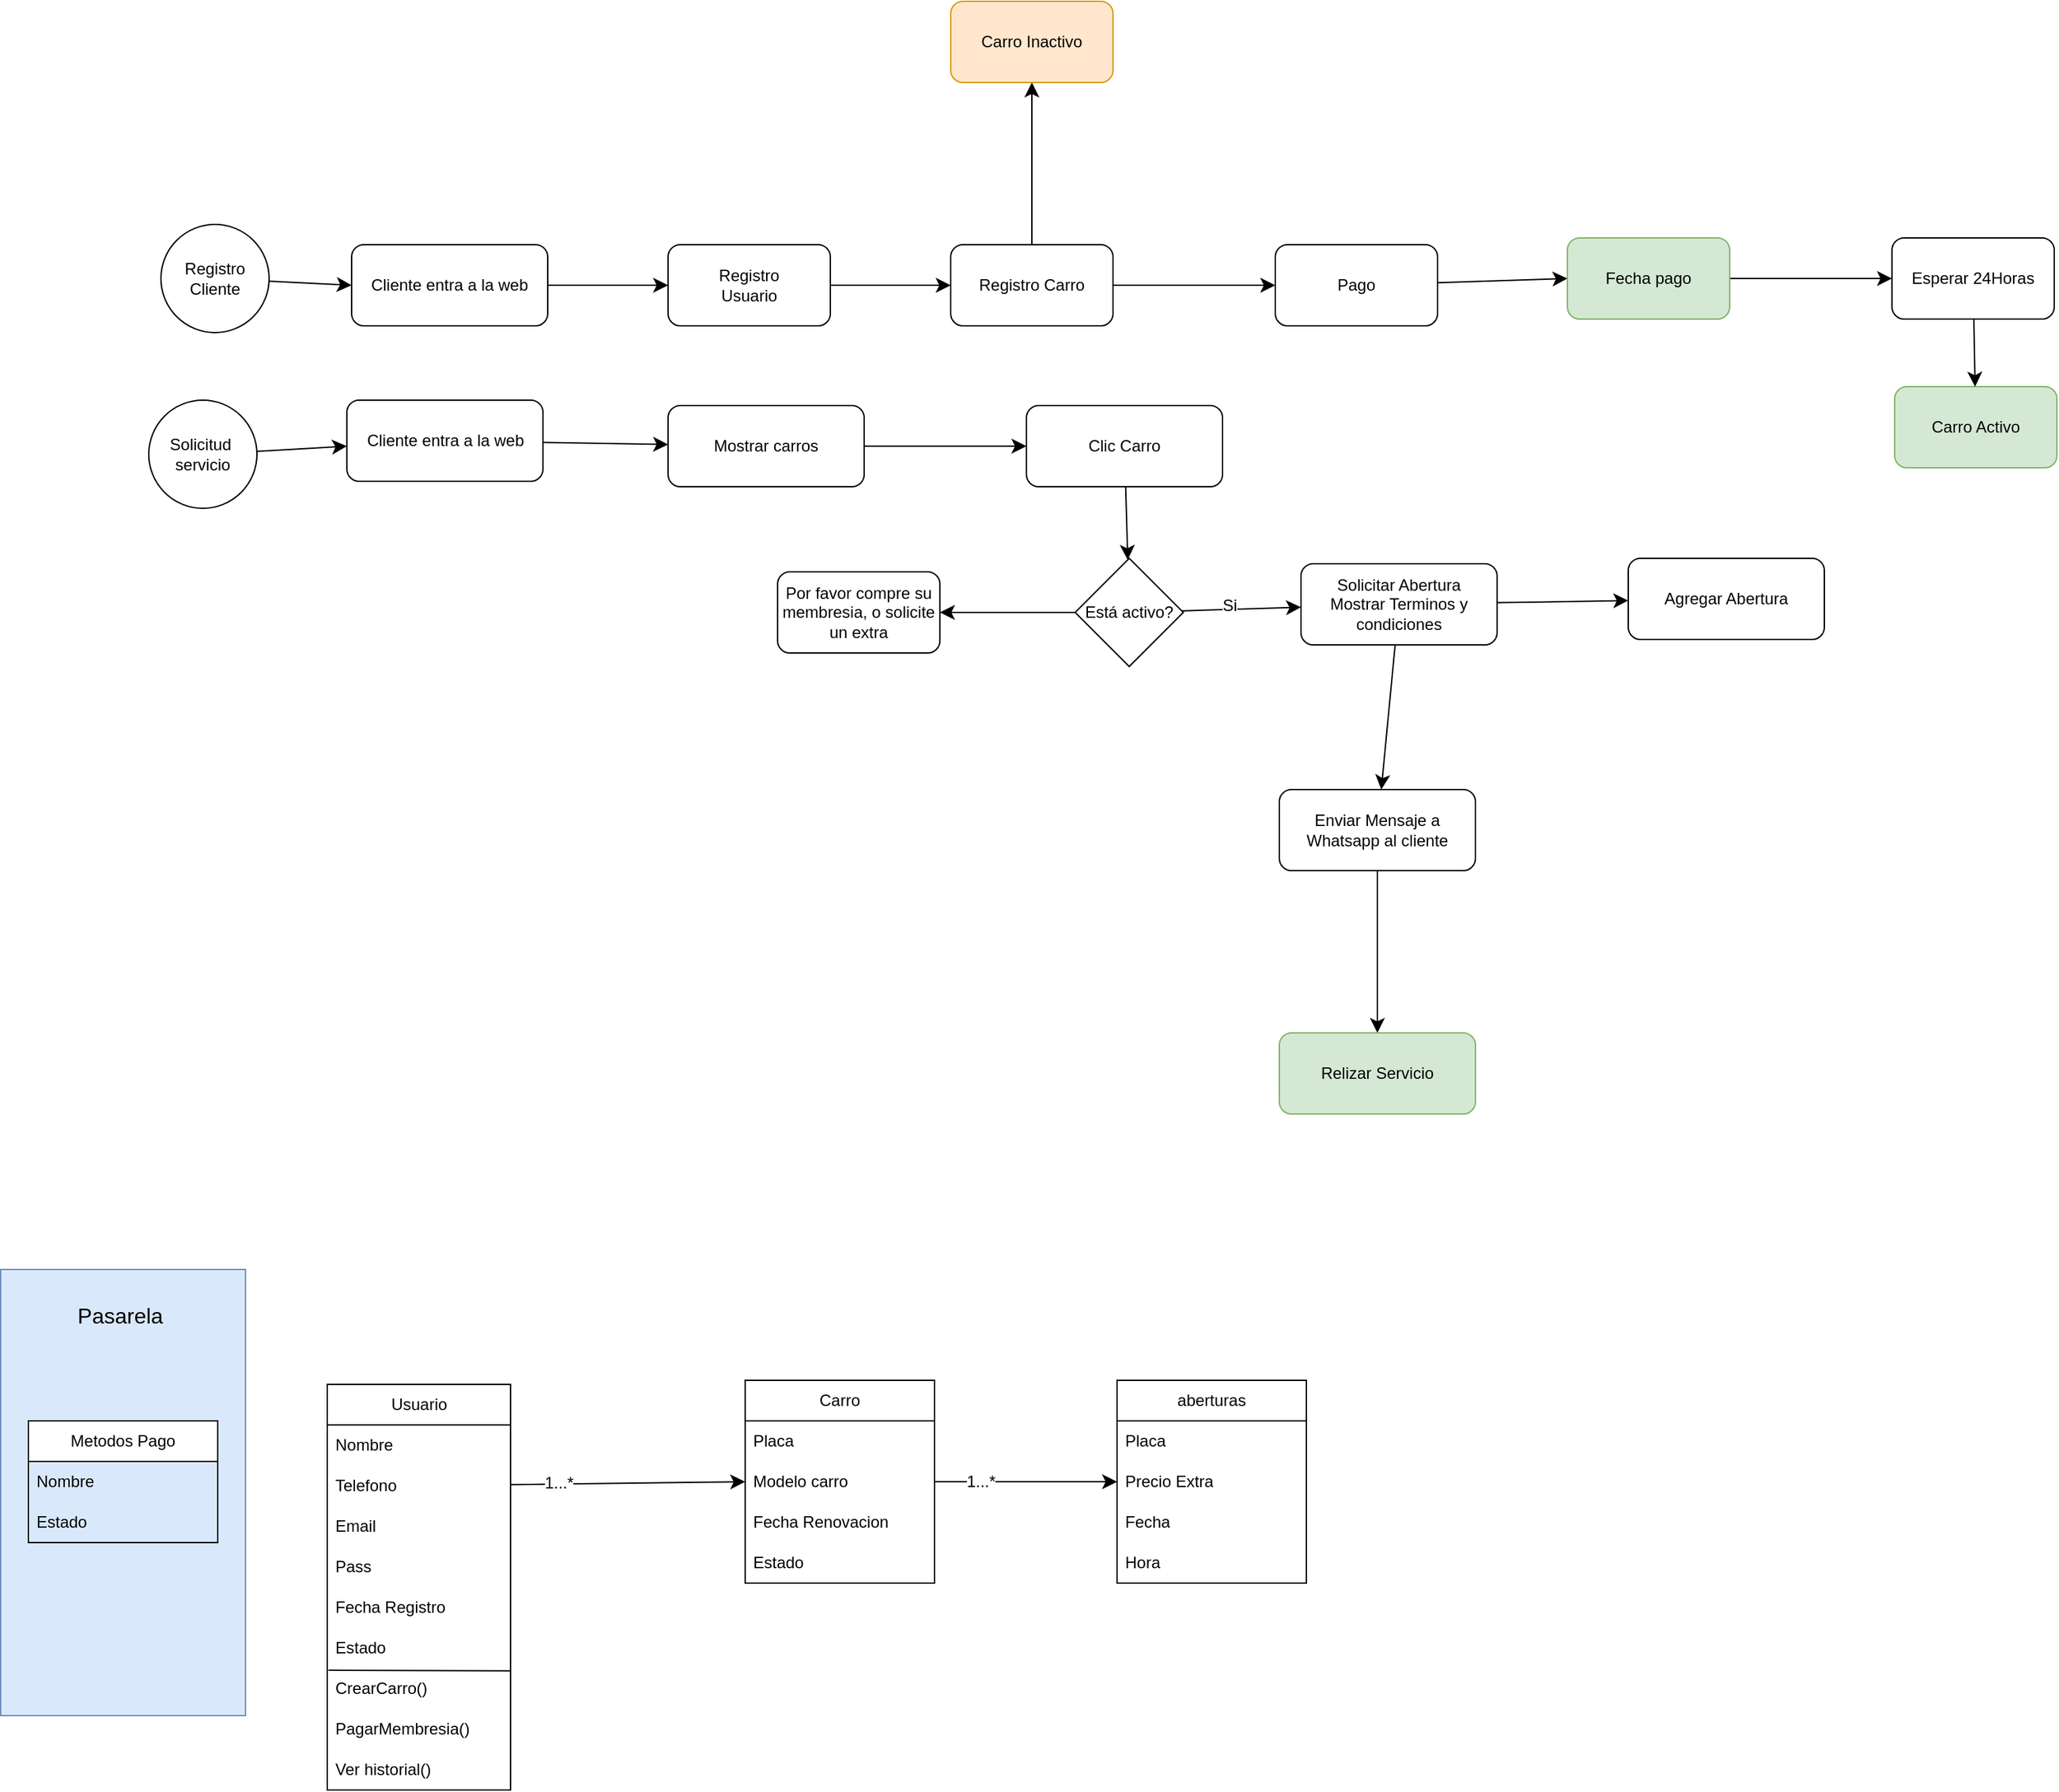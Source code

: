 <mxfile version="26.0.10">
  <diagram name="Página-1" id="q3rJRUxZ7uViSbQXYZJd">
    <mxGraphModel dx="1266" dy="1326" grid="0" gridSize="10" guides="1" tooltips="1" connect="1" arrows="1" fold="1" page="0" pageScale="1" pageWidth="827" pageHeight="1169" math="0" shadow="0">
      <root>
        <mxCell id="0" />
        <mxCell id="1" parent="0" />
        <mxCell id="aRFu0BlIMAANHYOAxxQj-3" value="" style="edgeStyle=none;curved=1;rounded=0;orthogonalLoop=1;jettySize=auto;html=1;fontSize=12;startSize=8;endSize=8;" parent="1" source="aRFu0BlIMAANHYOAxxQj-1" target="aRFu0BlIMAANHYOAxxQj-2" edge="1">
          <mxGeometry relative="1" as="geometry" />
        </mxCell>
        <mxCell id="aRFu0BlIMAANHYOAxxQj-1" value="Cliente entra a la web" style="rounded=1;whiteSpace=wrap;html=1;" parent="1" vertex="1">
          <mxGeometry x="-37" y="-603" width="145" height="60" as="geometry" />
        </mxCell>
        <mxCell id="aRFu0BlIMAANHYOAxxQj-29" value="" style="edgeStyle=none;curved=1;rounded=0;orthogonalLoop=1;jettySize=auto;html=1;fontSize=12;startSize=8;endSize=8;" parent="1" source="aRFu0BlIMAANHYOAxxQj-2" target="aRFu0BlIMAANHYOAxxQj-28" edge="1">
          <mxGeometry relative="1" as="geometry" />
        </mxCell>
        <mxCell id="aRFu0BlIMAANHYOAxxQj-2" value="Registro&lt;br&gt;Usuario" style="whiteSpace=wrap;html=1;rounded=1;" parent="1" vertex="1">
          <mxGeometry x="197" y="-603" width="120" height="60" as="geometry" />
        </mxCell>
        <mxCell id="aRFu0BlIMAANHYOAxxQj-4" value="Carro" style="swimlane;fontStyle=0;childLayout=stackLayout;horizontal=1;startSize=30;horizontalStack=0;resizeParent=1;resizeParentMax=0;resizeLast=0;collapsible=1;marginBottom=0;whiteSpace=wrap;html=1;" parent="1" vertex="1">
          <mxGeometry x="254" y="237" width="140" height="150" as="geometry" />
        </mxCell>
        <mxCell id="aRFu0BlIMAANHYOAxxQj-7" value="Placa" style="text;strokeColor=none;fillColor=none;align=left;verticalAlign=middle;spacingLeft=4;spacingRight=4;overflow=hidden;points=[[0,0.5],[1,0.5]];portConstraint=eastwest;rotatable=0;whiteSpace=wrap;html=1;" parent="aRFu0BlIMAANHYOAxxQj-4" vertex="1">
          <mxGeometry y="30" width="140" height="30" as="geometry" />
        </mxCell>
        <mxCell id="aRFu0BlIMAANHYOAxxQj-8" value="Modelo carro" style="text;strokeColor=none;fillColor=none;align=left;verticalAlign=middle;spacingLeft=4;spacingRight=4;overflow=hidden;points=[[0,0.5],[1,0.5]];portConstraint=eastwest;rotatable=0;whiteSpace=wrap;html=1;" parent="aRFu0BlIMAANHYOAxxQj-4" vertex="1">
          <mxGeometry y="60" width="140" height="30" as="geometry" />
        </mxCell>
        <mxCell id="aRFu0BlIMAANHYOAxxQj-10" value="Fecha Renovacion" style="text;strokeColor=none;fillColor=none;align=left;verticalAlign=middle;spacingLeft=4;spacingRight=4;overflow=hidden;points=[[0,0.5],[1,0.5]];portConstraint=eastwest;rotatable=0;whiteSpace=wrap;html=1;" parent="aRFu0BlIMAANHYOAxxQj-4" vertex="1">
          <mxGeometry y="90" width="140" height="30" as="geometry" />
        </mxCell>
        <mxCell id="aRFu0BlIMAANHYOAxxQj-9" value="Estado" style="text;strokeColor=none;fillColor=none;align=left;verticalAlign=middle;spacingLeft=4;spacingRight=4;overflow=hidden;points=[[0,0.5],[1,0.5]];portConstraint=eastwest;rotatable=0;whiteSpace=wrap;html=1;" parent="aRFu0BlIMAANHYOAxxQj-4" vertex="1">
          <mxGeometry y="120" width="140" height="30" as="geometry" />
        </mxCell>
        <mxCell id="aRFu0BlIMAANHYOAxxQj-12" value="Usuario" style="swimlane;fontStyle=0;childLayout=stackLayout;horizontal=1;startSize=30;horizontalStack=0;resizeParent=1;resizeParentMax=0;resizeLast=0;collapsible=1;marginBottom=0;whiteSpace=wrap;html=1;" parent="1" vertex="1">
          <mxGeometry x="-55" y="240" width="135.5" height="300" as="geometry" />
        </mxCell>
        <mxCell id="aRFu0BlIMAANHYOAxxQj-13" value="Nombre" style="text;strokeColor=none;fillColor=none;align=left;verticalAlign=middle;spacingLeft=4;spacingRight=4;overflow=hidden;points=[[0,0.5],[1,0.5]];portConstraint=eastwest;rotatable=0;whiteSpace=wrap;html=1;" parent="aRFu0BlIMAANHYOAxxQj-12" vertex="1">
          <mxGeometry y="30" width="135.5" height="30" as="geometry" />
        </mxCell>
        <mxCell id="aRFu0BlIMAANHYOAxxQj-14" value="Telefono" style="text;strokeColor=none;fillColor=none;align=left;verticalAlign=middle;spacingLeft=4;spacingRight=4;overflow=hidden;points=[[0,0.5],[1,0.5]];portConstraint=eastwest;rotatable=0;whiteSpace=wrap;html=1;" parent="aRFu0BlIMAANHYOAxxQj-12" vertex="1">
          <mxGeometry y="60" width="135.5" height="30" as="geometry" />
        </mxCell>
        <mxCell id="aRFu0BlIMAANHYOAxxQj-25" value="Email" style="text;strokeColor=none;fillColor=none;align=left;verticalAlign=middle;spacingLeft=4;spacingRight=4;overflow=hidden;points=[[0,0.5],[1,0.5]];portConstraint=eastwest;rotatable=0;whiteSpace=wrap;html=1;" parent="aRFu0BlIMAANHYOAxxQj-12" vertex="1">
          <mxGeometry y="90" width="135.5" height="30" as="geometry" />
        </mxCell>
        <mxCell id="aRFu0BlIMAANHYOAxxQj-26" value="Pass" style="text;strokeColor=none;fillColor=none;align=left;verticalAlign=middle;spacingLeft=4;spacingRight=4;overflow=hidden;points=[[0,0.5],[1,0.5]];portConstraint=eastwest;rotatable=0;whiteSpace=wrap;html=1;" parent="aRFu0BlIMAANHYOAxxQj-12" vertex="1">
          <mxGeometry y="120" width="135.5" height="30" as="geometry" />
        </mxCell>
        <mxCell id="aRFu0BlIMAANHYOAxxQj-17" value="Fecha Registro" style="text;strokeColor=none;fillColor=none;align=left;verticalAlign=middle;spacingLeft=4;spacingRight=4;overflow=hidden;points=[[0,0.5],[1,0.5]];portConstraint=eastwest;rotatable=0;whiteSpace=wrap;html=1;" parent="aRFu0BlIMAANHYOAxxQj-12" vertex="1">
          <mxGeometry y="150" width="135.5" height="30" as="geometry" />
        </mxCell>
        <mxCell id="aRFu0BlIMAANHYOAxxQj-18" value="Estado" style="text;strokeColor=none;fillColor=none;align=left;verticalAlign=middle;spacingLeft=4;spacingRight=4;overflow=hidden;points=[[0,0.5],[1,0.5]];portConstraint=eastwest;rotatable=0;whiteSpace=wrap;html=1;" parent="aRFu0BlIMAANHYOAxxQj-12" vertex="1">
          <mxGeometry y="180" width="135.5" height="30" as="geometry" />
        </mxCell>
        <mxCell id="zzbRnlvRllWsxnZJT8xC-4" value="CrearCarro()" style="text;strokeColor=none;fillColor=none;align=left;verticalAlign=middle;spacingLeft=4;spacingRight=4;overflow=hidden;points=[[0,0.5],[1,0.5]];portConstraint=eastwest;rotatable=0;whiteSpace=wrap;html=1;" vertex="1" parent="aRFu0BlIMAANHYOAxxQj-12">
          <mxGeometry y="210" width="135.5" height="30" as="geometry" />
        </mxCell>
        <mxCell id="zzbRnlvRllWsxnZJT8xC-5" value="" style="endArrow=none;html=1;rounded=0;fontSize=12;startSize=8;endSize=8;curved=1;exitX=0.006;exitY=1.047;exitDx=0;exitDy=0;exitPerimeter=0;entryX=0.998;entryY=0.064;entryDx=0;entryDy=0;entryPerimeter=0;" edge="1" parent="aRFu0BlIMAANHYOAxxQj-12" source="aRFu0BlIMAANHYOAxxQj-18" target="zzbRnlvRllWsxnZJT8xC-4">
          <mxGeometry width="50" height="50" relative="1" as="geometry">
            <mxPoint x="33" y="162" as="sourcePoint" />
            <mxPoint x="83" y="112" as="targetPoint" />
          </mxGeometry>
        </mxCell>
        <mxCell id="zzbRnlvRllWsxnZJT8xC-6" value="PagarMembresia()" style="text;strokeColor=none;fillColor=none;align=left;verticalAlign=middle;spacingLeft=4;spacingRight=4;overflow=hidden;points=[[0,0.5],[1,0.5]];portConstraint=eastwest;rotatable=0;whiteSpace=wrap;html=1;" vertex="1" parent="aRFu0BlIMAANHYOAxxQj-12">
          <mxGeometry y="240" width="135.5" height="30" as="geometry" />
        </mxCell>
        <mxCell id="zzbRnlvRllWsxnZJT8xC-7" value="Ver historial()" style="text;strokeColor=none;fillColor=none;align=left;verticalAlign=middle;spacingLeft=4;spacingRight=4;overflow=hidden;points=[[0,0.5],[1,0.5]];portConstraint=eastwest;rotatable=0;whiteSpace=wrap;html=1;" vertex="1" parent="aRFu0BlIMAANHYOAxxQj-12">
          <mxGeometry y="270" width="135.5" height="30" as="geometry" />
        </mxCell>
        <mxCell id="aRFu0BlIMAANHYOAxxQj-19" style="edgeStyle=none;curved=1;rounded=0;orthogonalLoop=1;jettySize=auto;html=1;entryX=0;entryY=0.5;entryDx=0;entryDy=0;fontSize=12;startSize=8;endSize=8;" parent="1" source="aRFu0BlIMAANHYOAxxQj-14" target="aRFu0BlIMAANHYOAxxQj-8" edge="1">
          <mxGeometry relative="1" as="geometry" />
        </mxCell>
        <mxCell id="aRFu0BlIMAANHYOAxxQj-27" value="1...*" style="edgeLabel;html=1;align=center;verticalAlign=middle;resizable=0;points=[];fontSize=12;" parent="aRFu0BlIMAANHYOAxxQj-19" vertex="1" connectable="0">
          <mxGeometry x="-0.588" y="1" relative="1" as="geometry">
            <mxPoint as="offset" />
          </mxGeometry>
        </mxCell>
        <mxCell id="aRFu0BlIMAANHYOAxxQj-31" value="" style="edgeStyle=none;curved=1;rounded=0;orthogonalLoop=1;jettySize=auto;html=1;fontSize=12;startSize=8;endSize=8;" parent="1" source="aRFu0BlIMAANHYOAxxQj-28" target="aRFu0BlIMAANHYOAxxQj-30" edge="1">
          <mxGeometry relative="1" as="geometry" />
        </mxCell>
        <mxCell id="aRFu0BlIMAANHYOAxxQj-33" value="" style="edgeStyle=none;curved=1;rounded=0;orthogonalLoop=1;jettySize=auto;html=1;fontSize=12;startSize=8;endSize=8;" parent="1" source="aRFu0BlIMAANHYOAxxQj-28" target="aRFu0BlIMAANHYOAxxQj-32" edge="1">
          <mxGeometry relative="1" as="geometry" />
        </mxCell>
        <mxCell id="aRFu0BlIMAANHYOAxxQj-28" value="Registro Carro" style="whiteSpace=wrap;html=1;rounded=1;" parent="1" vertex="1">
          <mxGeometry x="406" y="-603" width="120" height="60" as="geometry" />
        </mxCell>
        <mxCell id="aRFu0BlIMAANHYOAxxQj-53" style="edgeStyle=none;curved=1;rounded=0;orthogonalLoop=1;jettySize=auto;html=1;entryX=0;entryY=0.5;entryDx=0;entryDy=0;fontSize=12;startSize=8;endSize=8;" parent="1" source="aRFu0BlIMAANHYOAxxQj-30" target="aRFu0BlIMAANHYOAxxQj-43" edge="1">
          <mxGeometry relative="1" as="geometry" />
        </mxCell>
        <mxCell id="aRFu0BlIMAANHYOAxxQj-30" value="Pago" style="whiteSpace=wrap;html=1;rounded=1;" parent="1" vertex="1">
          <mxGeometry x="646" y="-603" width="120" height="60" as="geometry" />
        </mxCell>
        <mxCell id="aRFu0BlIMAANHYOAxxQj-32" value="Carro Inactivo" style="whiteSpace=wrap;html=1;rounded=1;fillColor=#ffe6cc;strokeColor=#d79b00;" parent="1" vertex="1">
          <mxGeometry x="406" y="-783" width="120" height="60" as="geometry" />
        </mxCell>
        <mxCell id="aRFu0BlIMAANHYOAxxQj-41" value="Carro Activo" style="whiteSpace=wrap;html=1;rounded=1;fillColor=#d5e8d4;strokeColor=#82b366;" parent="1" vertex="1">
          <mxGeometry x="1104" y="-498" width="120" height="60" as="geometry" />
        </mxCell>
        <mxCell id="aRFu0BlIMAANHYOAxxQj-55" value="" style="edgeStyle=none;curved=1;rounded=0;orthogonalLoop=1;jettySize=auto;html=1;fontSize=12;startSize=8;endSize=8;" parent="1" source="aRFu0BlIMAANHYOAxxQj-43" target="aRFu0BlIMAANHYOAxxQj-54" edge="1">
          <mxGeometry relative="1" as="geometry" />
        </mxCell>
        <mxCell id="aRFu0BlIMAANHYOAxxQj-43" value="Fecha pago" style="whiteSpace=wrap;html=1;rounded=1;fillColor=#d5e8d4;strokeColor=#82b366;" parent="1" vertex="1">
          <mxGeometry x="862" y="-608" width="120" height="60" as="geometry" />
        </mxCell>
        <mxCell id="aRFu0BlIMAANHYOAxxQj-47" style="edgeStyle=none;curved=1;rounded=0;orthogonalLoop=1;jettySize=auto;html=1;entryX=0;entryY=0.5;entryDx=0;entryDy=0;fontSize=12;startSize=8;endSize=8;" parent="1" source="aRFu0BlIMAANHYOAxxQj-46" target="aRFu0BlIMAANHYOAxxQj-1" edge="1">
          <mxGeometry relative="1" as="geometry" />
        </mxCell>
        <mxCell id="aRFu0BlIMAANHYOAxxQj-46" value="Registro&lt;div&gt;Cliente&lt;/div&gt;" style="ellipse;whiteSpace=wrap;html=1;aspect=fixed;" parent="1" vertex="1">
          <mxGeometry x="-178" y="-618" width="80" height="80" as="geometry" />
        </mxCell>
        <mxCell id="aRFu0BlIMAANHYOAxxQj-50" style="edgeStyle=none;curved=1;rounded=0;orthogonalLoop=1;jettySize=auto;html=1;fontSize=12;startSize=8;endSize=8;" parent="1" source="aRFu0BlIMAANHYOAxxQj-48" target="aRFu0BlIMAANHYOAxxQj-49" edge="1">
          <mxGeometry relative="1" as="geometry" />
        </mxCell>
        <mxCell id="aRFu0BlIMAANHYOAxxQj-48" value="Solicitud&amp;nbsp;&lt;div&gt;servicio&lt;/div&gt;" style="ellipse;whiteSpace=wrap;html=1;aspect=fixed;" parent="1" vertex="1">
          <mxGeometry x="-187" y="-488" width="80" height="80" as="geometry" />
        </mxCell>
        <mxCell id="aRFu0BlIMAANHYOAxxQj-52" value="" style="edgeStyle=none;curved=1;rounded=0;orthogonalLoop=1;jettySize=auto;html=1;fontSize=12;startSize=8;endSize=8;" parent="1" source="aRFu0BlIMAANHYOAxxQj-49" target="aRFu0BlIMAANHYOAxxQj-51" edge="1">
          <mxGeometry relative="1" as="geometry" />
        </mxCell>
        <mxCell id="aRFu0BlIMAANHYOAxxQj-49" value="Cliente entra a la web" style="rounded=1;whiteSpace=wrap;html=1;" parent="1" vertex="1">
          <mxGeometry x="-40.5" y="-488" width="145" height="60" as="geometry" />
        </mxCell>
        <mxCell id="aRFu0BlIMAANHYOAxxQj-58" value="" style="edgeStyle=none;curved=1;rounded=0;orthogonalLoop=1;jettySize=auto;html=1;fontSize=12;startSize=8;endSize=8;" parent="1" source="aRFu0BlIMAANHYOAxxQj-51" target="aRFu0BlIMAANHYOAxxQj-57" edge="1">
          <mxGeometry relative="1" as="geometry" />
        </mxCell>
        <mxCell id="aRFu0BlIMAANHYOAxxQj-51" value="Mostrar carros" style="rounded=1;whiteSpace=wrap;html=1;" parent="1" vertex="1">
          <mxGeometry x="197" y="-484" width="145" height="60" as="geometry" />
        </mxCell>
        <mxCell id="aRFu0BlIMAANHYOAxxQj-56" value="" style="edgeStyle=none;curved=1;rounded=0;orthogonalLoop=1;jettySize=auto;html=1;fontSize=12;startSize=8;endSize=8;" parent="1" source="aRFu0BlIMAANHYOAxxQj-54" target="aRFu0BlIMAANHYOAxxQj-41" edge="1">
          <mxGeometry relative="1" as="geometry" />
        </mxCell>
        <mxCell id="aRFu0BlIMAANHYOAxxQj-54" value="Esperar 24Horas" style="whiteSpace=wrap;html=1;rounded=1;" parent="1" vertex="1">
          <mxGeometry x="1102" y="-608" width="120" height="60" as="geometry" />
        </mxCell>
        <mxCell id="aRFu0BlIMAANHYOAxxQj-76" value="" style="edgeStyle=none;curved=1;rounded=0;orthogonalLoop=1;jettySize=auto;html=1;fontSize=12;startSize=8;endSize=8;" parent="1" source="aRFu0BlIMAANHYOAxxQj-57" target="aRFu0BlIMAANHYOAxxQj-75" edge="1">
          <mxGeometry relative="1" as="geometry" />
        </mxCell>
        <mxCell id="aRFu0BlIMAANHYOAxxQj-57" value="Clic Carro" style="rounded=1;whiteSpace=wrap;html=1;" parent="1" vertex="1">
          <mxGeometry x="462" y="-484" width="145" height="60" as="geometry" />
        </mxCell>
        <mxCell id="aRFu0BlIMAANHYOAxxQj-62" value="" style="edgeStyle=none;curved=1;rounded=0;orthogonalLoop=1;jettySize=auto;html=1;fontSize=12;startSize=8;endSize=8;" parent="1" source="aRFu0BlIMAANHYOAxxQj-59" target="aRFu0BlIMAANHYOAxxQj-61" edge="1">
          <mxGeometry relative="1" as="geometry" />
        </mxCell>
        <mxCell id="aRFu0BlIMAANHYOAxxQj-64" value="" style="edgeStyle=none;curved=1;rounded=0;orthogonalLoop=1;jettySize=auto;html=1;fontSize=12;startSize=8;endSize=8;" parent="1" source="aRFu0BlIMAANHYOAxxQj-59" target="aRFu0BlIMAANHYOAxxQj-63" edge="1">
          <mxGeometry relative="1" as="geometry" />
        </mxCell>
        <mxCell id="aRFu0BlIMAANHYOAxxQj-59" value="Solicitar Abertura&lt;br&gt;Mostrar Terminos y condiciones" style="rounded=1;whiteSpace=wrap;html=1;" parent="1" vertex="1">
          <mxGeometry x="665" y="-367" width="145" height="60" as="geometry" />
        </mxCell>
        <mxCell id="aRFu0BlIMAANHYOAxxQj-74" value="" style="edgeStyle=none;curved=1;rounded=0;orthogonalLoop=1;jettySize=auto;html=1;fontSize=12;startSize=8;endSize=8;" parent="1" source="aRFu0BlIMAANHYOAxxQj-61" target="aRFu0BlIMAANHYOAxxQj-73" edge="1">
          <mxGeometry relative="1" as="geometry" />
        </mxCell>
        <mxCell id="aRFu0BlIMAANHYOAxxQj-61" value="Enviar Mensaje a Whatsapp al cliente" style="rounded=1;whiteSpace=wrap;html=1;" parent="1" vertex="1">
          <mxGeometry x="649" y="-200" width="145" height="60" as="geometry" />
        </mxCell>
        <mxCell id="aRFu0BlIMAANHYOAxxQj-63" value="Agregar Abertura" style="rounded=1;whiteSpace=wrap;html=1;" parent="1" vertex="1">
          <mxGeometry x="907" y="-371" width="145" height="60" as="geometry" />
        </mxCell>
        <mxCell id="aRFu0BlIMAANHYOAxxQj-65" value="aberturas" style="swimlane;fontStyle=0;childLayout=stackLayout;horizontal=1;startSize=30;horizontalStack=0;resizeParent=1;resizeParentMax=0;resizeLast=0;collapsible=1;marginBottom=0;whiteSpace=wrap;html=1;" parent="1" vertex="1">
          <mxGeometry x="529" y="237" width="140" height="150" as="geometry" />
        </mxCell>
        <mxCell id="aRFu0BlIMAANHYOAxxQj-66" value="Placa" style="text;strokeColor=none;fillColor=none;align=left;verticalAlign=middle;spacingLeft=4;spacingRight=4;overflow=hidden;points=[[0,0.5],[1,0.5]];portConstraint=eastwest;rotatable=0;whiteSpace=wrap;html=1;" parent="aRFu0BlIMAANHYOAxxQj-65" vertex="1">
          <mxGeometry y="30" width="140" height="30" as="geometry" />
        </mxCell>
        <mxCell id="aRFu0BlIMAANHYOAxxQj-67" value="Precio Extra" style="text;strokeColor=none;fillColor=none;align=left;verticalAlign=middle;spacingLeft=4;spacingRight=4;overflow=hidden;points=[[0,0.5],[1,0.5]];portConstraint=eastwest;rotatable=0;whiteSpace=wrap;html=1;" parent="aRFu0BlIMAANHYOAxxQj-65" vertex="1">
          <mxGeometry y="60" width="140" height="30" as="geometry" />
        </mxCell>
        <mxCell id="aRFu0BlIMAANHYOAxxQj-68" value="Fecha" style="text;strokeColor=none;fillColor=none;align=left;verticalAlign=middle;spacingLeft=4;spacingRight=4;overflow=hidden;points=[[0,0.5],[1,0.5]];portConstraint=eastwest;rotatable=0;whiteSpace=wrap;html=1;" parent="aRFu0BlIMAANHYOAxxQj-65" vertex="1">
          <mxGeometry y="90" width="140" height="30" as="geometry" />
        </mxCell>
        <mxCell id="aRFu0BlIMAANHYOAxxQj-69" value="Hora" style="text;strokeColor=none;fillColor=none;align=left;verticalAlign=middle;spacingLeft=4;spacingRight=4;overflow=hidden;points=[[0,0.5],[1,0.5]];portConstraint=eastwest;rotatable=0;whiteSpace=wrap;html=1;" parent="aRFu0BlIMAANHYOAxxQj-65" vertex="1">
          <mxGeometry y="120" width="140" height="30" as="geometry" />
        </mxCell>
        <mxCell id="aRFu0BlIMAANHYOAxxQj-70" style="edgeStyle=none;curved=1;rounded=0;orthogonalLoop=1;jettySize=auto;html=1;entryX=0;entryY=0.5;entryDx=0;entryDy=0;fontSize=12;startSize=8;endSize=8;" parent="1" source="aRFu0BlIMAANHYOAxxQj-8" target="aRFu0BlIMAANHYOAxxQj-67" edge="1">
          <mxGeometry relative="1" as="geometry" />
        </mxCell>
        <mxCell id="aRFu0BlIMAANHYOAxxQj-72" value="1...*" style="edgeLabel;html=1;align=center;verticalAlign=middle;resizable=0;points=[];fontSize=12;" parent="aRFu0BlIMAANHYOAxxQj-70" vertex="1" connectable="0">
          <mxGeometry x="-0.506" relative="1" as="geometry">
            <mxPoint as="offset" />
          </mxGeometry>
        </mxCell>
        <mxCell id="aRFu0BlIMAANHYOAxxQj-73" value="Relizar Servicio" style="rounded=1;whiteSpace=wrap;html=1;fillColor=#d5e8d4;strokeColor=#82b366;" parent="1" vertex="1">
          <mxGeometry x="649" y="-20" width="145" height="60" as="geometry" />
        </mxCell>
        <mxCell id="aRFu0BlIMAANHYOAxxQj-77" value="" style="edgeStyle=none;curved=1;rounded=0;orthogonalLoop=1;jettySize=auto;html=1;fontSize=12;startSize=8;endSize=8;" parent="1" source="aRFu0BlIMAANHYOAxxQj-75" target="aRFu0BlIMAANHYOAxxQj-59" edge="1">
          <mxGeometry relative="1" as="geometry" />
        </mxCell>
        <mxCell id="aRFu0BlIMAANHYOAxxQj-78" value="Si" style="edgeLabel;html=1;align=center;verticalAlign=middle;resizable=0;points=[];fontSize=12;" parent="aRFu0BlIMAANHYOAxxQj-77" vertex="1" connectable="0">
          <mxGeometry x="-0.212" y="3" relative="1" as="geometry">
            <mxPoint as="offset" />
          </mxGeometry>
        </mxCell>
        <mxCell id="aRFu0BlIMAANHYOAxxQj-80" value="" style="edgeStyle=none;curved=1;rounded=0;orthogonalLoop=1;jettySize=auto;html=1;fontSize=12;startSize=8;endSize=8;" parent="1" source="aRFu0BlIMAANHYOAxxQj-75" target="aRFu0BlIMAANHYOAxxQj-79" edge="1">
          <mxGeometry relative="1" as="geometry" />
        </mxCell>
        <mxCell id="aRFu0BlIMAANHYOAxxQj-75" value="Está activo?" style="rhombus;whiteSpace=wrap;html=1;" parent="1" vertex="1">
          <mxGeometry x="498" y="-371" width="80" height="80" as="geometry" />
        </mxCell>
        <mxCell id="aRFu0BlIMAANHYOAxxQj-79" value="Por favor compre su membresia, o solicite un extra" style="rounded=1;whiteSpace=wrap;html=1;" parent="1" vertex="1">
          <mxGeometry x="278" y="-361" width="120" height="60" as="geometry" />
        </mxCell>
        <mxCell id="zzbRnlvRllWsxnZJT8xC-3" value="" style="group" vertex="1" connectable="0" parent="1">
          <mxGeometry x="-296.5" y="155" width="181" height="330" as="geometry" />
        </mxCell>
        <mxCell id="zzbRnlvRllWsxnZJT8xC-1" value="" style="rounded=0;whiteSpace=wrap;html=1;fillColor=#dae8fc;strokeColor=#6c8ebf;" vertex="1" parent="zzbRnlvRllWsxnZJT8xC-3">
          <mxGeometry width="181" height="330" as="geometry" />
        </mxCell>
        <mxCell id="aRFu0BlIMAANHYOAxxQj-34" value="Metodos Pago" style="swimlane;fontStyle=0;childLayout=stackLayout;horizontal=1;startSize=30;horizontalStack=0;resizeParent=1;resizeParentMax=0;resizeLast=0;collapsible=1;marginBottom=0;whiteSpace=wrap;html=1;" parent="zzbRnlvRllWsxnZJT8xC-3" vertex="1">
          <mxGeometry x="20.5" y="112" width="140" height="90" as="geometry" />
        </mxCell>
        <mxCell id="aRFu0BlIMAANHYOAxxQj-35" value="Nombre" style="text;strokeColor=none;fillColor=none;align=left;verticalAlign=middle;spacingLeft=4;spacingRight=4;overflow=hidden;points=[[0,0.5],[1,0.5]];portConstraint=eastwest;rotatable=0;whiteSpace=wrap;html=1;" parent="aRFu0BlIMAANHYOAxxQj-34" vertex="1">
          <mxGeometry y="30" width="140" height="30" as="geometry" />
        </mxCell>
        <mxCell id="aRFu0BlIMAANHYOAxxQj-40" value="Estado" style="text;strokeColor=none;fillColor=none;align=left;verticalAlign=middle;spacingLeft=4;spacingRight=4;overflow=hidden;points=[[0,0.5],[1,0.5]];portConstraint=eastwest;rotatable=0;whiteSpace=wrap;html=1;" parent="aRFu0BlIMAANHYOAxxQj-34" vertex="1">
          <mxGeometry y="60" width="140" height="30" as="geometry" />
        </mxCell>
        <mxCell id="zzbRnlvRllWsxnZJT8xC-2" value="Pasarela" style="text;strokeColor=none;fillColor=none;html=1;align=center;verticalAlign=middle;whiteSpace=wrap;rounded=0;fontSize=16;" vertex="1" parent="zzbRnlvRllWsxnZJT8xC-3">
          <mxGeometry x="58.5" y="19" width="60" height="30" as="geometry" />
        </mxCell>
      </root>
    </mxGraphModel>
  </diagram>
</mxfile>
